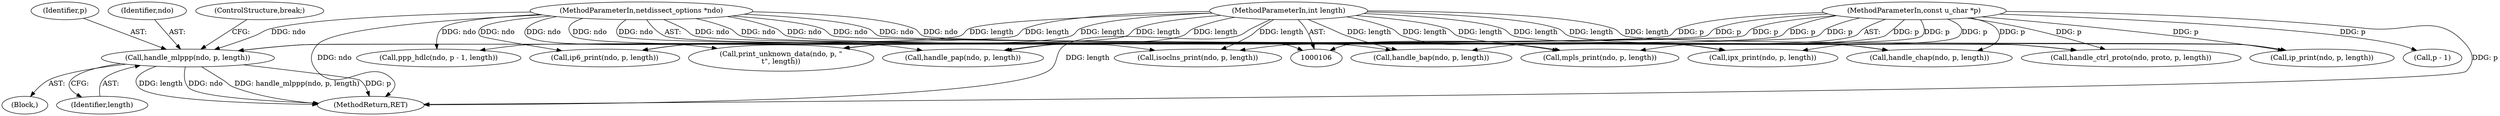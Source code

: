 digraph "0_tcpdump_1dcd10aceabbc03bf571ea32b892c522cbe923de_13@pointer" {
"1000143" [label="(Call,handle_mlppp(ndo, p, length))"];
"1000107" [label="(MethodParameterIn,netdissect_options *ndo)"];
"1000109" [label="(MethodParameterIn,const u_char *p)"];
"1000110" [label="(MethodParameterIn,int length)"];
"1000128" [label="(Block,)"];
"1000189" [label="(Call,isoclns_print(ndo, p, length))"];
"1000217" [label="(Call,print_unknown_data(ndo, p, \"\n\t\", length))"];
"1000110" [label="(MethodParameterIn,int length)"];
"1000176" [label="(Call,ip6_print(ndo, p, length))"];
"1000119" [label="(Call,ppp_hdlc(ndo, p - 1, length))"];
"1000149" [label="(Call,handle_chap(ndo, p, length))"];
"1000109" [label="(MethodParameterIn,const u_char *p)"];
"1000196" [label="(Call,mpls_print(ndo, p, length))"];
"1000155" [label="(Call,handle_pap(ndo, p, length))"];
"1000169" [label="(Call,ip_print(ndo, p, length))"];
"1000145" [label="(Identifier,p)"];
"1000161" [label="(Call,handle_bap(ndo, p, length))"];
"1000144" [label="(Identifier,ndo)"];
"1000143" [label="(Call,handle_mlppp(ndo, p, length))"];
"1000107" [label="(MethodParameterIn,netdissect_options *ndo)"];
"1000146" [label="(Identifier,length)"];
"1000121" [label="(Call,p - 1)"];
"1000223" [label="(MethodReturn,RET)"];
"1000136" [label="(Call,handle_ctrl_proto(ndo, proto, p, length))"];
"1000147" [label="(ControlStructure,break;)"];
"1000183" [label="(Call,ipx_print(ndo, p, length))"];
"1000143" -> "1000128"  [label="AST: "];
"1000143" -> "1000146"  [label="CFG: "];
"1000144" -> "1000143"  [label="AST: "];
"1000145" -> "1000143"  [label="AST: "];
"1000146" -> "1000143"  [label="AST: "];
"1000147" -> "1000143"  [label="CFG: "];
"1000143" -> "1000223"  [label="DDG: ndo"];
"1000143" -> "1000223"  [label="DDG: handle_mlppp(ndo, p, length)"];
"1000143" -> "1000223"  [label="DDG: p"];
"1000143" -> "1000223"  [label="DDG: length"];
"1000107" -> "1000143"  [label="DDG: ndo"];
"1000109" -> "1000143"  [label="DDG: p"];
"1000110" -> "1000143"  [label="DDG: length"];
"1000107" -> "1000106"  [label="AST: "];
"1000107" -> "1000223"  [label="DDG: ndo"];
"1000107" -> "1000119"  [label="DDG: ndo"];
"1000107" -> "1000136"  [label="DDG: ndo"];
"1000107" -> "1000149"  [label="DDG: ndo"];
"1000107" -> "1000155"  [label="DDG: ndo"];
"1000107" -> "1000161"  [label="DDG: ndo"];
"1000107" -> "1000169"  [label="DDG: ndo"];
"1000107" -> "1000176"  [label="DDG: ndo"];
"1000107" -> "1000183"  [label="DDG: ndo"];
"1000107" -> "1000189"  [label="DDG: ndo"];
"1000107" -> "1000196"  [label="DDG: ndo"];
"1000107" -> "1000217"  [label="DDG: ndo"];
"1000109" -> "1000106"  [label="AST: "];
"1000109" -> "1000223"  [label="DDG: p"];
"1000109" -> "1000121"  [label="DDG: p"];
"1000109" -> "1000136"  [label="DDG: p"];
"1000109" -> "1000149"  [label="DDG: p"];
"1000109" -> "1000155"  [label="DDG: p"];
"1000109" -> "1000161"  [label="DDG: p"];
"1000109" -> "1000169"  [label="DDG: p"];
"1000109" -> "1000176"  [label="DDG: p"];
"1000109" -> "1000183"  [label="DDG: p"];
"1000109" -> "1000189"  [label="DDG: p"];
"1000109" -> "1000196"  [label="DDG: p"];
"1000109" -> "1000217"  [label="DDG: p"];
"1000110" -> "1000106"  [label="AST: "];
"1000110" -> "1000223"  [label="DDG: length"];
"1000110" -> "1000119"  [label="DDG: length"];
"1000110" -> "1000136"  [label="DDG: length"];
"1000110" -> "1000149"  [label="DDG: length"];
"1000110" -> "1000155"  [label="DDG: length"];
"1000110" -> "1000161"  [label="DDG: length"];
"1000110" -> "1000169"  [label="DDG: length"];
"1000110" -> "1000176"  [label="DDG: length"];
"1000110" -> "1000183"  [label="DDG: length"];
"1000110" -> "1000189"  [label="DDG: length"];
"1000110" -> "1000196"  [label="DDG: length"];
"1000110" -> "1000217"  [label="DDG: length"];
}
